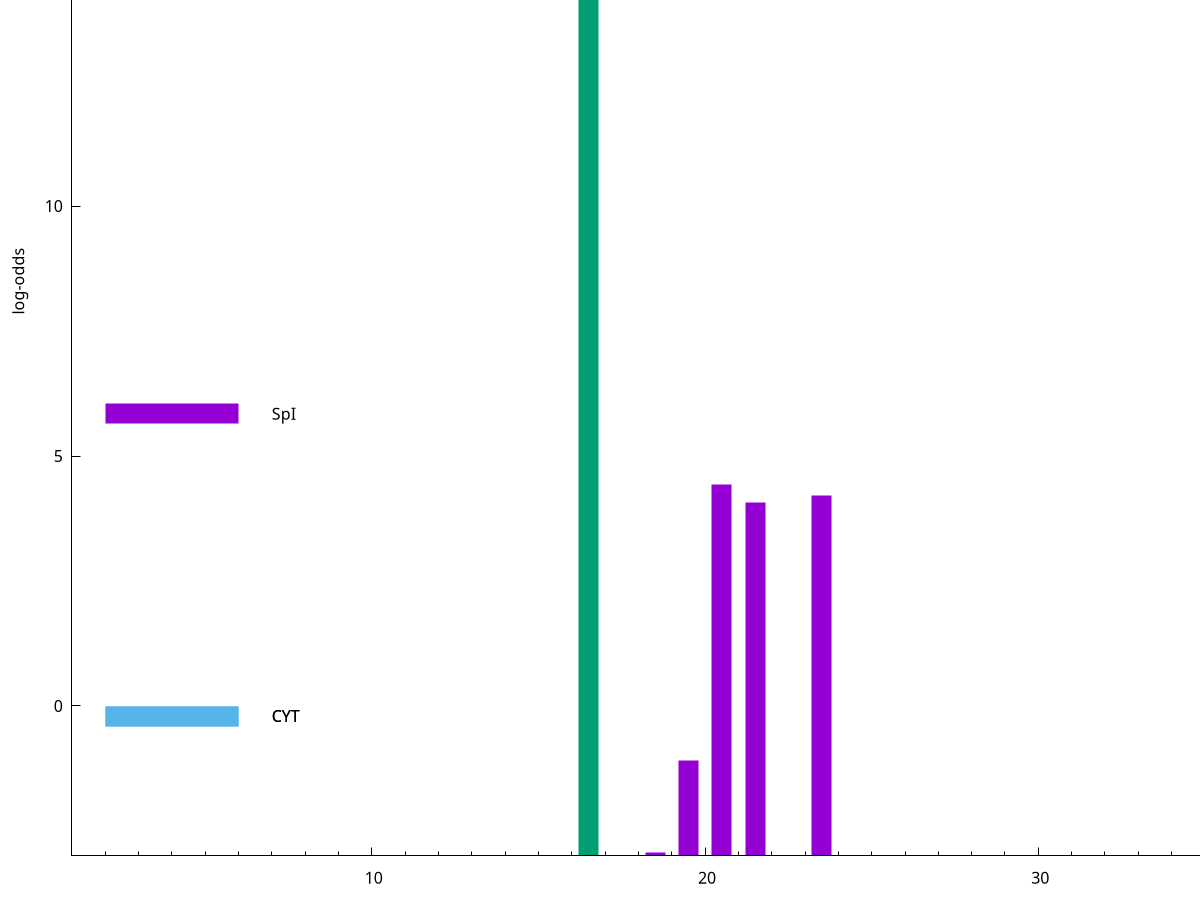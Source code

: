 set title "LipoP predictions for SRR3987126.gff"
set size 2., 1.4
set xrange [1:70] 
set mxtics 10
set yrange [-3:20]
set y2range [0:23]
set ylabel "log-odds"
set term postscript eps color solid "Helvetica" 30
set output "SRR3987126.gff66.eps"
set arrow from 2,17.831 to 6,17.831 nohead lt 2 lw 20
set label "SpII" at 7,17.831
set arrow from 2,5.8455 to 6,5.8455 nohead lt 1 lw 20
set label "SpI" at 7,5.8455
set arrow from 2,-0.200913 to 6,-0.200913 nohead lt 3 lw 20
set label "CYT" at 7,-0.200913
set arrow from 2,-0.200913 to 6,-0.200913 nohead lt 3 lw 20
set label "CYT" at 7,-0.200913
set arrow from 2,17.831 to 6,17.831 nohead lt 2 lw 20
set label "SpII" at 7,17.831
# NOTE: The scores below are the log-odds scores with the threshold
# NOTE: subtracted (a hack to make gnuplot make the histogram all
# NOTE: look nice).
plot "-" axes x1y2 title "" with impulses lt 2 lw 20, "-" axes x1y2 title "" with impulses lt 1 lw 20
16.500000 20.831000
e
20.500000 7.433090
23.500000 7.207860
21.500000 7.063100
19.500000 1.913280
18.500000 0.059810
e
exit
